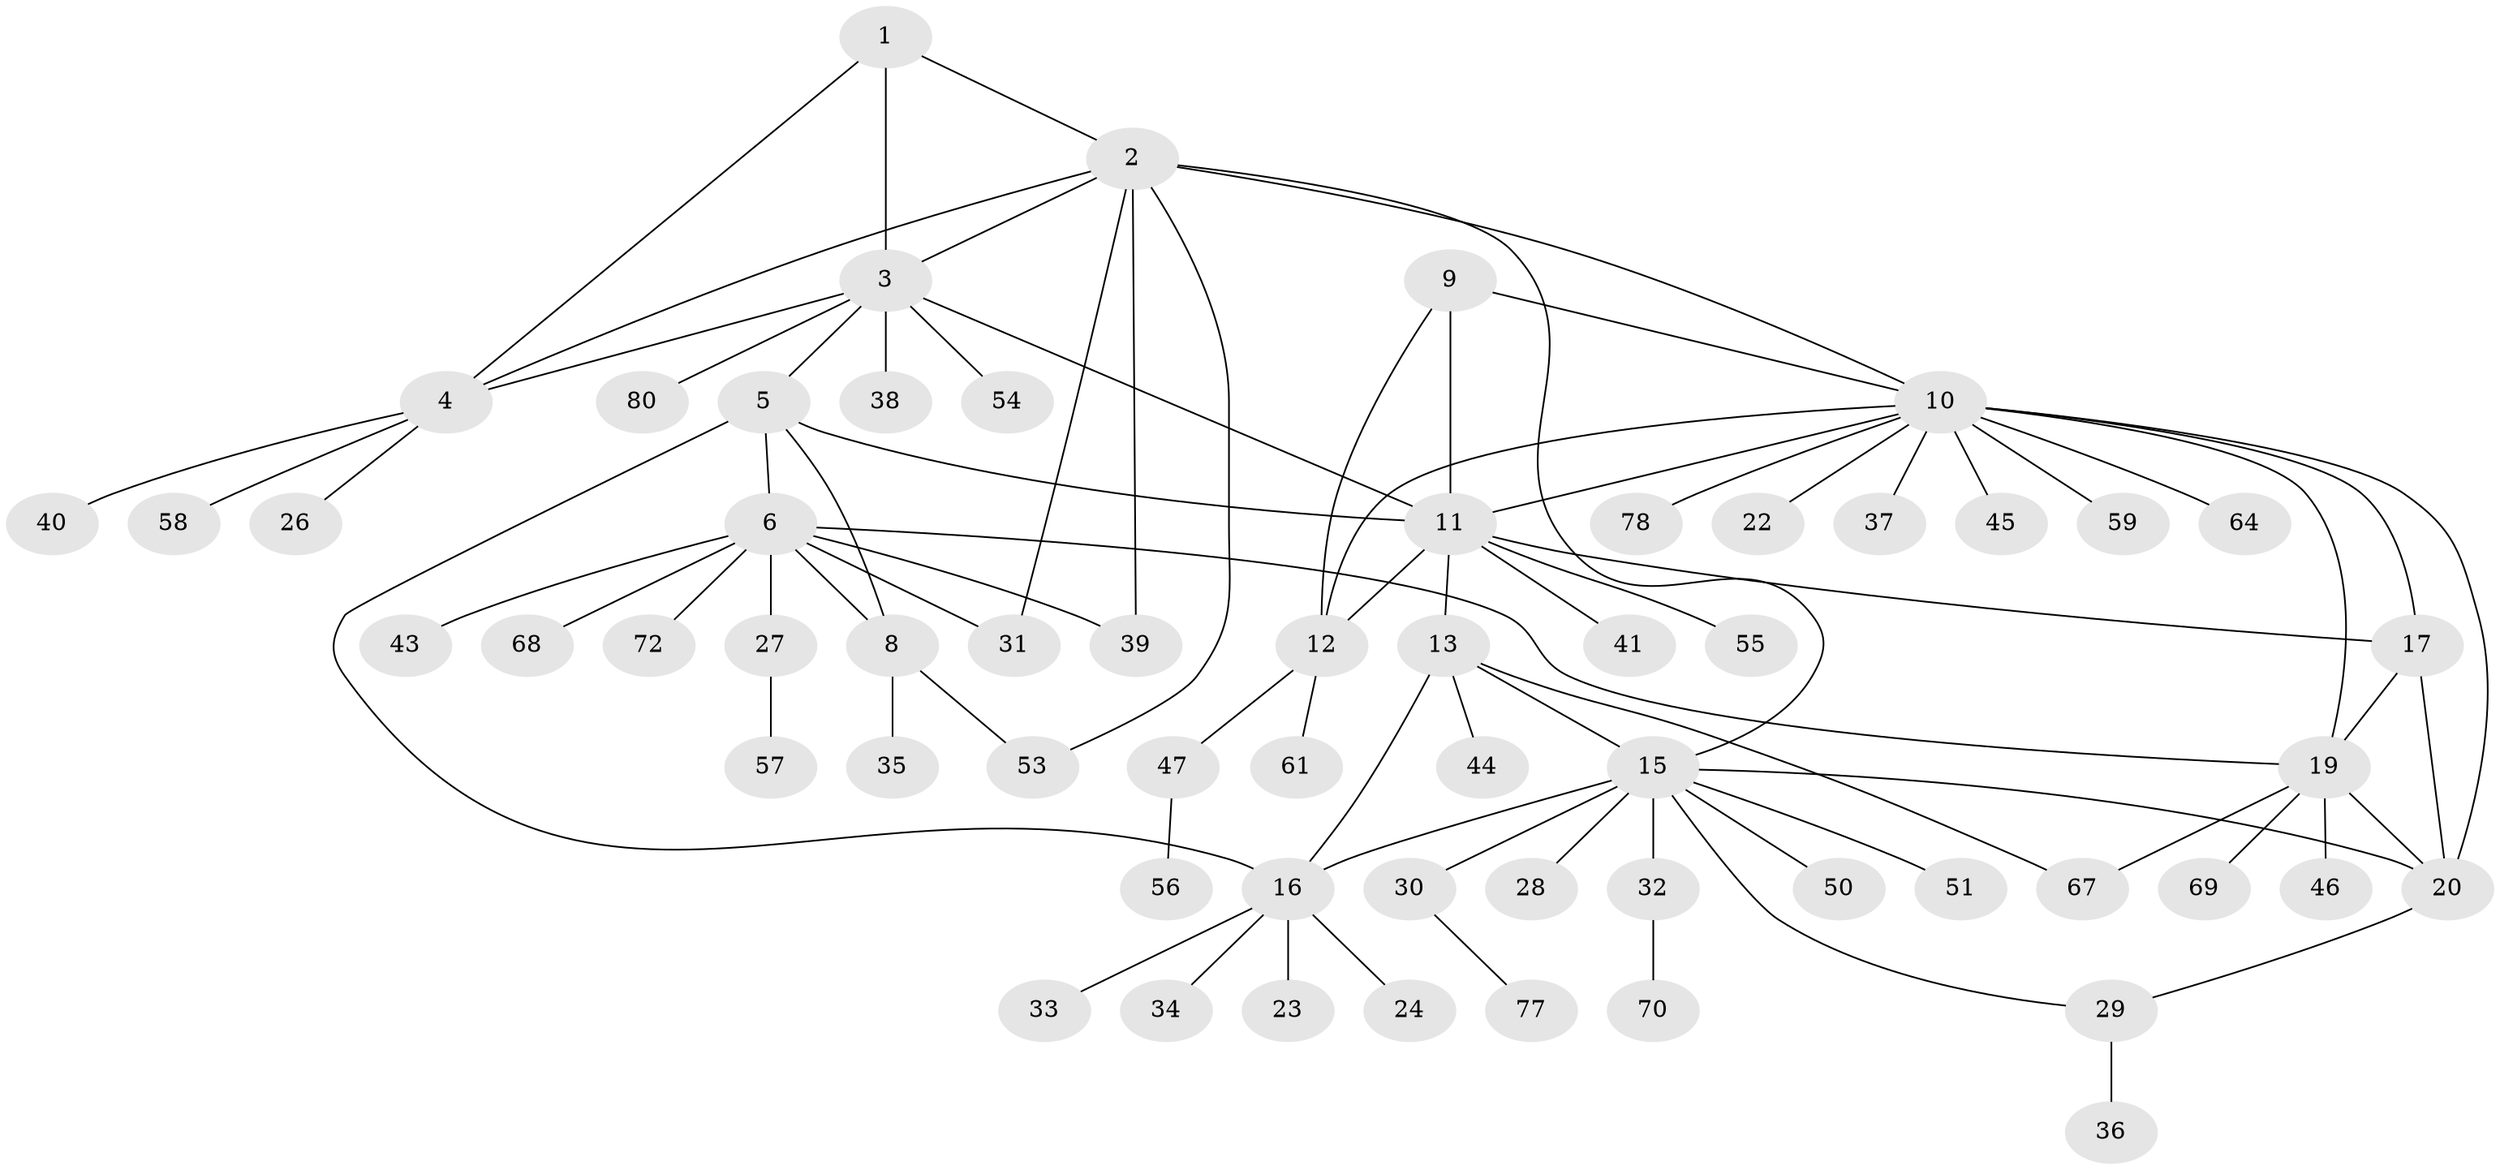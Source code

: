 // Generated by graph-tools (version 1.1) at 2025/24/03/03/25 07:24:11]
// undirected, 60 vertices, 82 edges
graph export_dot {
graph [start="1"]
  node [color=gray90,style=filled];
  1;
  2 [super="+63"];
  3 [super="+25"];
  4 [super="+73"];
  5 [super="+62"];
  6 [super="+7"];
  8;
  9 [super="+21"];
  10 [super="+18"];
  11 [super="+48"];
  12 [super="+79"];
  13 [super="+14"];
  15 [super="+52"];
  16 [super="+42"];
  17 [super="+65"];
  19 [super="+74"];
  20;
  22;
  23;
  24;
  26;
  27 [super="+76"];
  28;
  29 [super="+49"];
  30;
  31;
  32;
  33;
  34;
  35 [super="+60"];
  36;
  37;
  38;
  39;
  40;
  41;
  43;
  44;
  45 [super="+66"];
  46;
  47;
  50;
  51;
  53 [super="+75"];
  54;
  55;
  56;
  57;
  58;
  59;
  61;
  64;
  67;
  68;
  69;
  70 [super="+71"];
  72;
  77;
  78;
  80;
  1 -- 2;
  1 -- 3;
  1 -- 4;
  2 -- 3;
  2 -- 4;
  2 -- 15;
  2 -- 31;
  2 -- 39;
  2 -- 10;
  2 -- 53;
  3 -- 4;
  3 -- 5;
  3 -- 11;
  3 -- 38;
  3 -- 54;
  3 -- 80;
  4 -- 26;
  4 -- 40;
  4 -- 58;
  5 -- 6 [weight=2];
  5 -- 8;
  5 -- 11;
  5 -- 16;
  6 -- 8 [weight=2];
  6 -- 39;
  6 -- 43;
  6 -- 68;
  6 -- 72;
  6 -- 19;
  6 -- 27;
  6 -- 31;
  8 -- 35;
  8 -- 53;
  9 -- 10;
  9 -- 11;
  9 -- 12;
  10 -- 11;
  10 -- 12;
  10 -- 37;
  10 -- 59;
  10 -- 64 [weight=2];
  10 -- 45;
  10 -- 78;
  10 -- 17;
  10 -- 19;
  10 -- 20;
  10 -- 22;
  11 -- 12;
  11 -- 41;
  11 -- 55;
  11 -- 13;
  11 -- 17;
  12 -- 47;
  12 -- 61;
  13 -- 15 [weight=2];
  13 -- 16 [weight=2];
  13 -- 67;
  13 -- 44;
  15 -- 16;
  15 -- 20;
  15 -- 28;
  15 -- 29;
  15 -- 30;
  15 -- 32;
  15 -- 50;
  15 -- 51;
  16 -- 23;
  16 -- 24;
  16 -- 33;
  16 -- 34;
  17 -- 19;
  17 -- 20;
  19 -- 20;
  19 -- 46;
  19 -- 67;
  19 -- 69;
  20 -- 29;
  27 -- 57;
  29 -- 36;
  30 -- 77;
  32 -- 70;
  47 -- 56;
}
